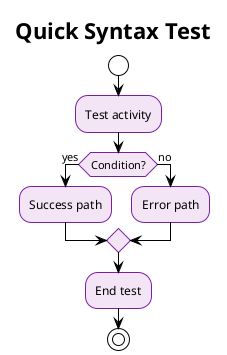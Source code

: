 @startuml Quick_Test
!theme plain

skinparam activity {
  backgroundColor #F3E5F5
  borderColor #7B1FA2
}

title Quick Syntax Test

start
:Test activity;
if (Condition?) then (yes)
    :Success path;
else (no)
    :Error path;
endif
:End test;
stop

@enduml 